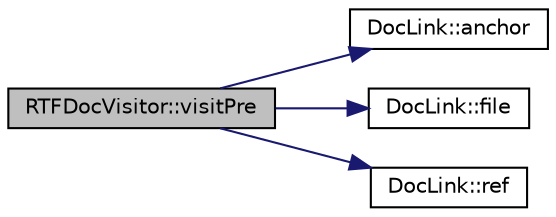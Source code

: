 digraph "RTFDocVisitor::visitPre"
{
 // LATEX_PDF_SIZE
  edge [fontname="Helvetica",fontsize="10",labelfontname="Helvetica",labelfontsize="10"];
  node [fontname="Helvetica",fontsize="10",shape=record];
  rankdir="LR";
  Node1 [label="RTFDocVisitor::visitPre",height=0.2,width=0.4,color="black", fillcolor="grey75", style="filled", fontcolor="black",tooltip=" "];
  Node1 -> Node2 [color="midnightblue",fontsize="10",style="solid",fontname="Helvetica"];
  Node2 [label="DocLink::anchor",height=0.2,width=0.4,color="black", fillcolor="white", style="filled",URL="$classDocLink.html#a12c7fd0cd735e1fb53216fc9fa26bf61",tooltip=" "];
  Node1 -> Node3 [color="midnightblue",fontsize="10",style="solid",fontname="Helvetica"];
  Node3 [label="DocLink::file",height=0.2,width=0.4,color="black", fillcolor="white", style="filled",URL="$classDocLink.html#a39a863f3f56d0247210911c2381e39f2",tooltip=" "];
  Node1 -> Node4 [color="midnightblue",fontsize="10",style="solid",fontname="Helvetica"];
  Node4 [label="DocLink::ref",height=0.2,width=0.4,color="black", fillcolor="white", style="filled",URL="$classDocLink.html#a927a404f81961d4545e5ad41e0c4d35a",tooltip=" "];
}
